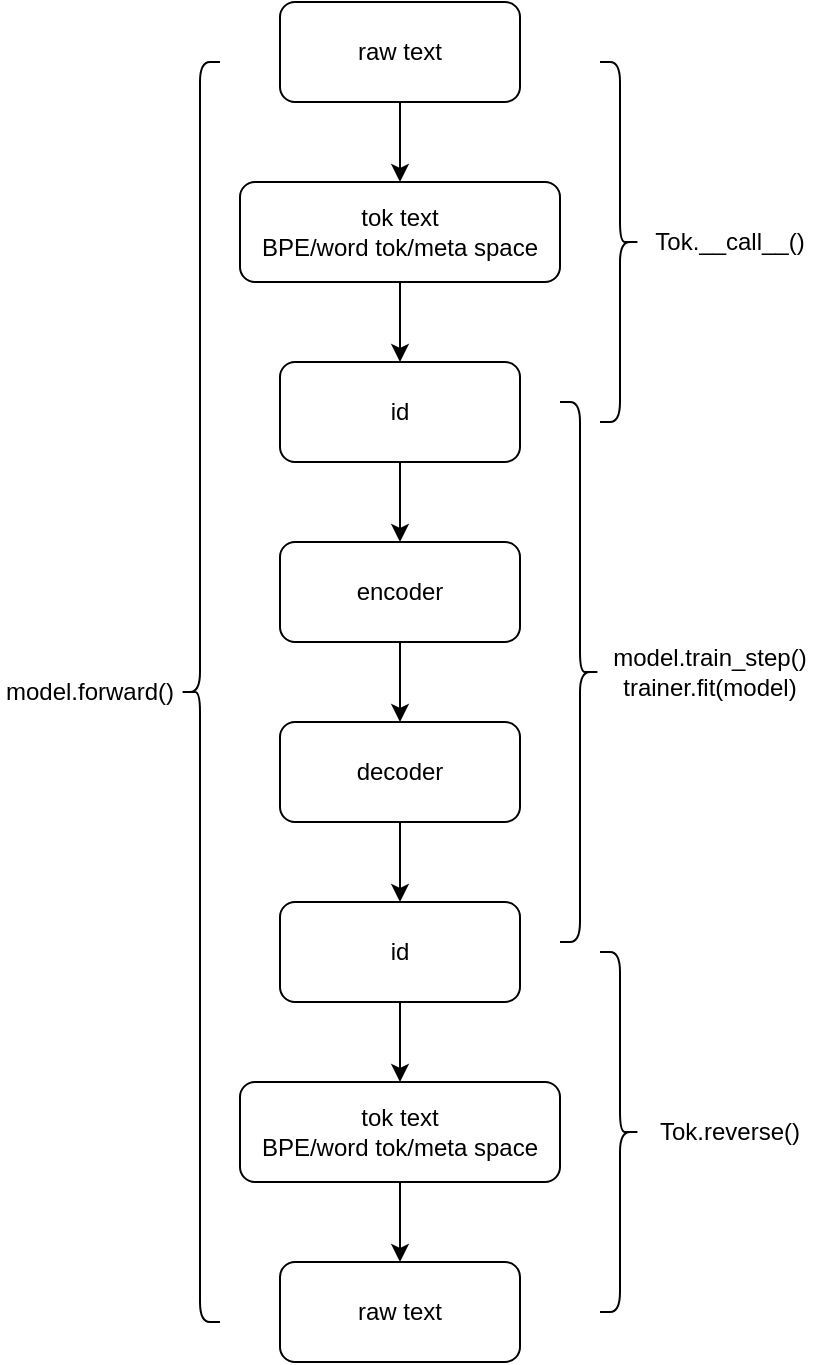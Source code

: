 <mxfile version="13.10.0" type="embed">
    <diagram id="ZJrUQN3C1-N6V8ENBSkm" name="第 1 页">
        <mxGraphModel dx="1147" dy="860" grid="1" gridSize="10" guides="1" tooltips="1" connect="1" arrows="1" fold="1" page="1" pageScale="1" pageWidth="850" pageHeight="1100" math="0" shadow="0">
            <root>
                <mxCell id="0"/>
                <mxCell id="1" parent="0"/>
                <mxCell id="4" value="" style="edgeStyle=orthogonalEdgeStyle;rounded=0;orthogonalLoop=1;jettySize=auto;html=1;" edge="1" parent="1" source="2" target="3">
                    <mxGeometry relative="1" as="geometry"/>
                </mxCell>
                <mxCell id="2" value="raw text" style="rounded=1;whiteSpace=wrap;html=1;" vertex="1" parent="1">
                    <mxGeometry x="350" y="90" width="120" height="50" as="geometry"/>
                </mxCell>
                <mxCell id="7" style="edgeStyle=orthogonalEdgeStyle;rounded=0;orthogonalLoop=1;jettySize=auto;html=1;exitX=0.5;exitY=1;exitDx=0;exitDy=0;entryX=0.5;entryY=0;entryDx=0;entryDy=0;" edge="1" parent="1" source="3" target="6">
                    <mxGeometry relative="1" as="geometry"/>
                </mxCell>
                <mxCell id="3" value="tok text&lt;br&gt;BPE/word tok/meta space" style="rounded=1;whiteSpace=wrap;html=1;" vertex="1" parent="1">
                    <mxGeometry x="330" y="180" width="160" height="50" as="geometry"/>
                </mxCell>
                <mxCell id="9" value="" style="edgeStyle=orthogonalEdgeStyle;rounded=0;orthogonalLoop=1;jettySize=auto;html=1;" edge="1" parent="1" source="6" target="8">
                    <mxGeometry relative="1" as="geometry"/>
                </mxCell>
                <mxCell id="6" value="id" style="rounded=1;whiteSpace=wrap;html=1;" vertex="1" parent="1">
                    <mxGeometry x="350" y="270" width="120" height="50" as="geometry"/>
                </mxCell>
                <mxCell id="11" value="" style="edgeStyle=orthogonalEdgeStyle;rounded=0;orthogonalLoop=1;jettySize=auto;html=1;" edge="1" parent="1" source="8" target="10">
                    <mxGeometry relative="1" as="geometry"/>
                </mxCell>
                <mxCell id="8" value="encoder" style="rounded=1;whiteSpace=wrap;html=1;" vertex="1" parent="1">
                    <mxGeometry x="350" y="360" width="120" height="50" as="geometry"/>
                </mxCell>
                <mxCell id="13" value="" style="edgeStyle=orthogonalEdgeStyle;rounded=0;orthogonalLoop=1;jettySize=auto;html=1;" edge="1" parent="1" source="10" target="12">
                    <mxGeometry relative="1" as="geometry"/>
                </mxCell>
                <mxCell id="10" value="decoder" style="rounded=1;whiteSpace=wrap;html=1;" vertex="1" parent="1">
                    <mxGeometry x="350" y="450" width="120" height="50" as="geometry"/>
                </mxCell>
                <mxCell id="18" style="edgeStyle=orthogonalEdgeStyle;rounded=0;orthogonalLoop=1;jettySize=auto;html=1;exitX=0.5;exitY=1;exitDx=0;exitDy=0;entryX=0.5;entryY=0;entryDx=0;entryDy=0;" edge="1" parent="1" source="12" target="16">
                    <mxGeometry relative="1" as="geometry"/>
                </mxCell>
                <mxCell id="12" value="id" style="rounded=1;whiteSpace=wrap;html=1;" vertex="1" parent="1">
                    <mxGeometry x="350" y="540" width="120" height="50" as="geometry"/>
                </mxCell>
                <mxCell id="20" style="edgeStyle=orthogonalEdgeStyle;rounded=0;orthogonalLoop=1;jettySize=auto;html=1;exitX=0.5;exitY=1;exitDx=0;exitDy=0;entryX=0.5;entryY=0;entryDx=0;entryDy=0;" edge="1" parent="1" source="16" target="19">
                    <mxGeometry relative="1" as="geometry"/>
                </mxCell>
                <mxCell id="16" value="tok text&lt;br&gt;BPE/word tok/meta space" style="rounded=1;whiteSpace=wrap;html=1;" vertex="1" parent="1">
                    <mxGeometry x="330" y="630" width="160" height="50" as="geometry"/>
                </mxCell>
                <mxCell id="19" value="raw text" style="rounded=1;whiteSpace=wrap;html=1;" vertex="1" parent="1">
                    <mxGeometry x="350" y="720" width="120" height="50" as="geometry"/>
                </mxCell>
                <mxCell id="21" value="" style="shape=curlyBracket;whiteSpace=wrap;html=1;rounded=1;size=0.5;" vertex="1" parent="1">
                    <mxGeometry x="300" y="120" width="20" height="630" as="geometry"/>
                </mxCell>
                <mxCell id="22" value="model.forward()" style="text;html=1;strokeColor=none;fillColor=none;align=center;verticalAlign=middle;whiteSpace=wrap;rounded=0;" vertex="1" parent="1">
                    <mxGeometry x="210" y="425" width="90" height="20" as="geometry"/>
                </mxCell>
                <mxCell id="23" value="" style="shape=curlyBracket;whiteSpace=wrap;html=1;rounded=1;rotation=-180;" vertex="1" parent="1">
                    <mxGeometry x="490" y="290" width="20" height="270" as="geometry"/>
                </mxCell>
                <mxCell id="24" value="model.train_step()&lt;br&gt;trainer.fit(model)" style="text;html=1;strokeColor=none;fillColor=none;align=center;verticalAlign=middle;whiteSpace=wrap;rounded=0;" vertex="1" parent="1">
                    <mxGeometry x="510" y="402.5" width="110" height="45" as="geometry"/>
                </mxCell>
                <mxCell id="25" value="" style="shape=curlyBracket;whiteSpace=wrap;html=1;rounded=1;rotation=-180;" vertex="1" parent="1">
                    <mxGeometry x="510" y="120" width="20" height="180" as="geometry"/>
                </mxCell>
                <mxCell id="26" value="Tok.__call__()" style="text;html=1;strokeColor=none;fillColor=none;align=center;verticalAlign=middle;whiteSpace=wrap;rounded=0;" vertex="1" parent="1">
                    <mxGeometry x="530" y="200" width="90" height="20" as="geometry"/>
                </mxCell>
                <mxCell id="27" value="" style="shape=curlyBracket;whiteSpace=wrap;html=1;rounded=1;rotation=-180;" vertex="1" parent="1">
                    <mxGeometry x="510" y="565" width="20" height="180" as="geometry"/>
                </mxCell>
                <mxCell id="28" value="Tok.reverse()" style="text;html=1;strokeColor=none;fillColor=none;align=center;verticalAlign=middle;whiteSpace=wrap;rounded=0;" vertex="1" parent="1">
                    <mxGeometry x="530" y="645" width="90" height="20" as="geometry"/>
                </mxCell>
            </root>
        </mxGraphModel>
    </diagram>
</mxfile>